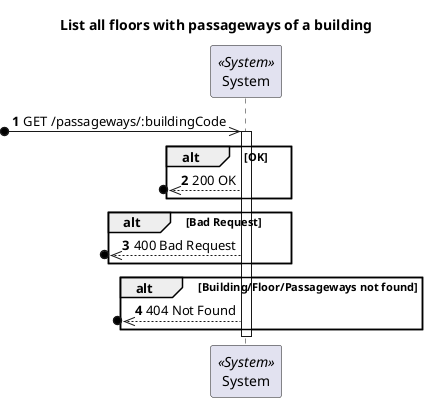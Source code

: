 @startuml
'https://plantuml.com/sequence-diagram

autonumber
skinparam packageStyle rect

title List all floors with passageways of a building

participant "System" as Sys <<System>>

?o->> Sys : GET /passageways/:buildingCode

activate Sys
alt OK
   ?o<<--Sys : 200 OK
end
alt Bad Request
   ?o<<--Sys : 400 Bad Request
end
alt Building/Floor/Passageways not found
   ?o<<--Sys : 404 Not Found
end
deactivate Sys


@enduml
